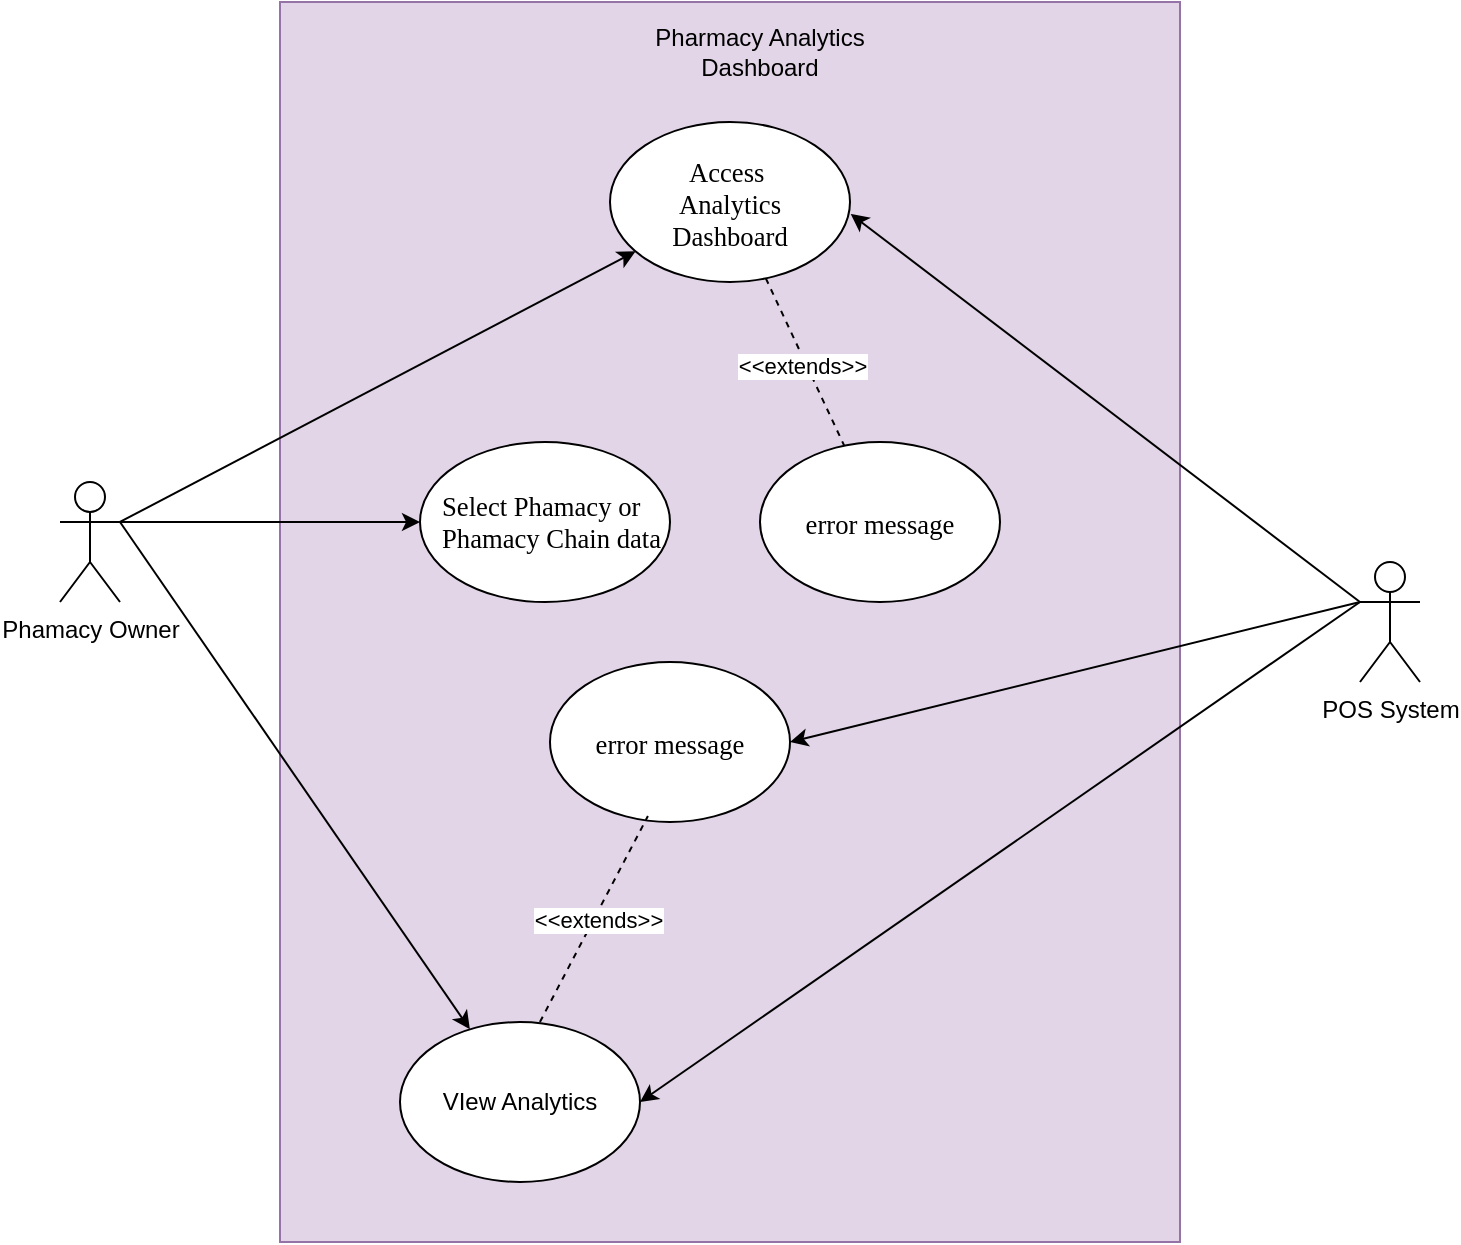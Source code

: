 <mxfile version="24.2.2" type="device">
  <diagram name="Page-1" id="kuzdRpdBAsN8iNOsUWBB">
    <mxGraphModel dx="1224" dy="809" grid="1" gridSize="10" guides="1" tooltips="1" connect="1" arrows="1" fold="1" page="1" pageScale="1" pageWidth="850" pageHeight="1100" math="0" shadow="0">
      <root>
        <mxCell id="0" />
        <mxCell id="1" parent="0" />
        <mxCell id="pwKQtz1z0pktfYnzHD7Z-20" value="" style="rounded=0;whiteSpace=wrap;html=1;fillColor=#e1d5e7;strokeColor=#9673a6;" parent="1" vertex="1">
          <mxGeometry x="230" y="60" width="450" height="620" as="geometry" />
        </mxCell>
        <mxCell id="pwKQtz1z0pktfYnzHD7Z-13" style="edgeStyle=none;rounded=0;orthogonalLoop=1;jettySize=auto;html=1;exitX=1;exitY=0.333;exitDx=0;exitDy=0;exitPerimeter=0;" parent="1" source="pwKQtz1z0pktfYnzHD7Z-1" target="pwKQtz1z0pktfYnzHD7Z-3" edge="1">
          <mxGeometry relative="1" as="geometry" />
        </mxCell>
        <mxCell id="pwKQtz1z0pktfYnzHD7Z-16" style="edgeStyle=none;rounded=0;orthogonalLoop=1;jettySize=auto;html=1;exitX=1;exitY=0.333;exitDx=0;exitDy=0;exitPerimeter=0;" parent="1" source="pwKQtz1z0pktfYnzHD7Z-1" target="pwKQtz1z0pktfYnzHD7Z-6" edge="1">
          <mxGeometry relative="1" as="geometry" />
        </mxCell>
        <mxCell id="pwKQtz1z0pktfYnzHD7Z-1" value="Phamacy Owner" style="shape=umlActor;verticalLabelPosition=bottom;verticalAlign=top;html=1;outlineConnect=0;" parent="1" vertex="1">
          <mxGeometry x="120" y="300" width="30" height="60" as="geometry" />
        </mxCell>
        <mxCell id="pwKQtz1z0pktfYnzHD7Z-19" style="edgeStyle=none;rounded=0;orthogonalLoop=1;jettySize=auto;html=1;exitX=0;exitY=0.333;exitDx=0;exitDy=0;exitPerimeter=0;entryX=1;entryY=0.5;entryDx=0;entryDy=0;" parent="1" source="pwKQtz1z0pktfYnzHD7Z-2" target="VGCTA5ZCN7HaFnqmtO-Z-9" edge="1">
          <mxGeometry relative="1" as="geometry">
            <mxPoint x="857.12" y="534.32" as="targetPoint" />
          </mxGeometry>
        </mxCell>
        <mxCell id="pwKQtz1z0pktfYnzHD7Z-2" value="POS System" style="shape=umlActor;verticalLabelPosition=bottom;verticalAlign=top;html=1;outlineConnect=0;" parent="1" vertex="1">
          <mxGeometry x="770" y="340" width="30" height="60" as="geometry" />
        </mxCell>
        <mxCell id="pwKQtz1z0pktfYnzHD7Z-3" value="&lt;span style=&quot;text-align: start; font-size: 10pt; font-family: &amp;quot;Times New Roman&amp;quot;, serif;&quot; lang=&quot;EN-US&quot;&gt;Access&amp;nbsp;&lt;/span&gt;&lt;span style=&quot;font-size: medium; text-align: start;&quot;&gt;&lt;/span&gt;&lt;br&gt;&lt;span style=&quot;font-size: medium; text-align: start;&quot;&gt;&lt;/span&gt;&lt;div&gt;&lt;span style=&quot;text-align: start; font-size: 10pt; font-family: &amp;quot;Times New Roman&amp;quot;, serif;&quot; lang=&quot;EN-US&quot;&gt;Analytics&lt;/span&gt;&lt;/div&gt;&lt;div&gt;&lt;span style=&quot;text-align: start; font-size: 10pt; font-family: &amp;quot;Times New Roman&amp;quot;, serif;&quot; lang=&quot;EN-US&quot;&gt;Dashboard&lt;/span&gt;&lt;/div&gt;" style="ellipse;whiteSpace=wrap;html=1;" parent="1" vertex="1">
          <mxGeometry x="395" y="120" width="120" height="80" as="geometry" />
        </mxCell>
        <mxCell id="pwKQtz1z0pktfYnzHD7Z-4" value="&lt;div style=&quot;text-align: start;&quot;&gt;&lt;span style=&quot;background-color: initial; font-size: 13.333px;&quot;&gt;&lt;font face=&quot;Times New Roman, serif&quot;&gt;&amp;nbsp; &amp;nbsp;Select Phamacy&amp;nbsp;&lt;/font&gt;&lt;/span&gt;&lt;span style=&quot;font-family: &amp;quot;Times New Roman&amp;quot;, serif; background-color: initial; font-size: 13.333px;&quot;&gt;or&amp;nbsp; &amp;nbsp; &amp;nbsp; &amp;nbsp;Phamacy Chain data&lt;/span&gt;&lt;/div&gt;&lt;span style=&quot;font-size: medium; text-align: start;&quot;&gt;&lt;/span&gt;" style="ellipse;whiteSpace=wrap;html=1;" parent="1" vertex="1">
          <mxGeometry x="300" y="280" width="125" height="80" as="geometry" />
        </mxCell>
        <mxCell id="pwKQtz1z0pktfYnzHD7Z-6" value="VIew Analytics" style="ellipse;whiteSpace=wrap;html=1;" parent="1" vertex="1">
          <mxGeometry x="290" y="570" width="120" height="80" as="geometry" />
        </mxCell>
        <mxCell id="pwKQtz1z0pktfYnzHD7Z-14" style="edgeStyle=none;rounded=0;orthogonalLoop=1;jettySize=auto;html=1;exitX=1;exitY=0.333;exitDx=0;exitDy=0;exitPerimeter=0;entryX=0;entryY=0.5;entryDx=0;entryDy=0;" parent="1" source="pwKQtz1z0pktfYnzHD7Z-1" target="pwKQtz1z0pktfYnzHD7Z-4" edge="1">
          <mxGeometry relative="1" as="geometry" />
        </mxCell>
        <mxCell id="pwKQtz1z0pktfYnzHD7Z-17" style="edgeStyle=none;rounded=0;orthogonalLoop=1;jettySize=auto;html=1;exitX=0;exitY=0.333;exitDx=0;exitDy=0;exitPerimeter=0;entryX=1.003;entryY=0.575;entryDx=0;entryDy=0;entryPerimeter=0;" parent="1" source="pwKQtz1z0pktfYnzHD7Z-2" target="pwKQtz1z0pktfYnzHD7Z-3" edge="1">
          <mxGeometry relative="1" as="geometry">
            <mxPoint x="621.8" y="235.44" as="targetPoint" />
          </mxGeometry>
        </mxCell>
        <mxCell id="pwKQtz1z0pktfYnzHD7Z-21" value="Pharmacy Analytics Dashboard" style="text;html=1;align=center;verticalAlign=middle;whiteSpace=wrap;rounded=0;" parent="1" vertex="1">
          <mxGeometry x="395" y="70" width="150" height="30" as="geometry" />
        </mxCell>
        <mxCell id="K7_UD0i-k_GSVYaRkXTu-4" value="&lt;span style=&quot;text-align: start; font-size: 10pt; font-family: &amp;quot;Times New Roman&amp;quot;, serif;&quot; lang=&quot;EN-US&quot;&gt;error message&lt;/span&gt;&lt;span style=&quot;font-size: medium; text-align: start;&quot;&gt;&lt;/span&gt;" style="ellipse;whiteSpace=wrap;html=1;" parent="1" vertex="1">
          <mxGeometry x="470" y="280" width="120" height="80" as="geometry" />
        </mxCell>
        <mxCell id="K7_UD0i-k_GSVYaRkXTu-5" value="" style="endArrow=none;dashed=1;html=1;rounded=0;" parent="1" source="pwKQtz1z0pktfYnzHD7Z-3" target="K7_UD0i-k_GSVYaRkXTu-4" edge="1">
          <mxGeometry width="50" height="50" relative="1" as="geometry">
            <mxPoint x="470.04" y="370.04" as="sourcePoint" />
            <mxPoint x="470" y="350" as="targetPoint" />
            <Array as="points" />
          </mxGeometry>
        </mxCell>
        <mxCell id="K7_UD0i-k_GSVYaRkXTu-6" value="&amp;lt;&amp;lt;extends&amp;gt;&amp;gt;" style="edgeLabel;html=1;align=center;verticalAlign=middle;resizable=0;points=[];" parent="K7_UD0i-k_GSVYaRkXTu-5" vertex="1" connectable="0">
          <mxGeometry x="0.018" y="-2" relative="1" as="geometry">
            <mxPoint as="offset" />
          </mxGeometry>
        </mxCell>
        <mxCell id="VGCTA5ZCN7HaFnqmtO-Z-9" value="&lt;span style=&quot;text-align: start; font-size: 10pt; font-family: &amp;quot;Times New Roman&amp;quot;, serif;&quot; lang=&quot;EN-US&quot;&gt;error message&lt;/span&gt;&lt;span style=&quot;font-size: medium; text-align: start;&quot;&gt;&lt;/span&gt;" style="ellipse;whiteSpace=wrap;html=1;" vertex="1" parent="1">
          <mxGeometry x="365" y="390" width="120" height="80" as="geometry" />
        </mxCell>
        <mxCell id="VGCTA5ZCN7HaFnqmtO-Z-10" value="" style="endArrow=none;dashed=1;html=1;rounded=0;exitX=0.583;exitY=0;exitDx=0;exitDy=0;exitPerimeter=0;entryX=0.408;entryY=0.963;entryDx=0;entryDy=0;entryPerimeter=0;" edge="1" parent="1" source="pwKQtz1z0pktfYnzHD7Z-6" target="VGCTA5ZCN7HaFnqmtO-Z-9">
          <mxGeometry width="50" height="50" relative="1" as="geometry">
            <mxPoint x="448" y="528" as="sourcePoint" />
            <mxPoint x="492" y="552" as="targetPoint" />
            <Array as="points" />
          </mxGeometry>
        </mxCell>
        <mxCell id="VGCTA5ZCN7HaFnqmtO-Z-11" value="&amp;lt;&amp;lt;extends&amp;gt;&amp;gt;" style="edgeLabel;html=1;align=center;verticalAlign=middle;resizable=0;points=[];" vertex="1" connectable="0" parent="VGCTA5ZCN7HaFnqmtO-Z-10">
          <mxGeometry x="0.018" y="-2" relative="1" as="geometry">
            <mxPoint as="offset" />
          </mxGeometry>
        </mxCell>
        <mxCell id="VGCTA5ZCN7HaFnqmtO-Z-13" style="edgeStyle=none;rounded=0;orthogonalLoop=1;jettySize=auto;html=1;exitX=0;exitY=0.333;exitDx=0;exitDy=0;exitPerimeter=0;entryX=1;entryY=0.5;entryDx=0;entryDy=0;" edge="1" parent="1" source="pwKQtz1z0pktfYnzHD7Z-2" target="pwKQtz1z0pktfYnzHD7Z-6">
          <mxGeometry relative="1" as="geometry">
            <mxPoint x="480" y="670" as="targetPoint" />
            <mxPoint x="780" y="370" as="sourcePoint" />
          </mxGeometry>
        </mxCell>
      </root>
    </mxGraphModel>
  </diagram>
</mxfile>
